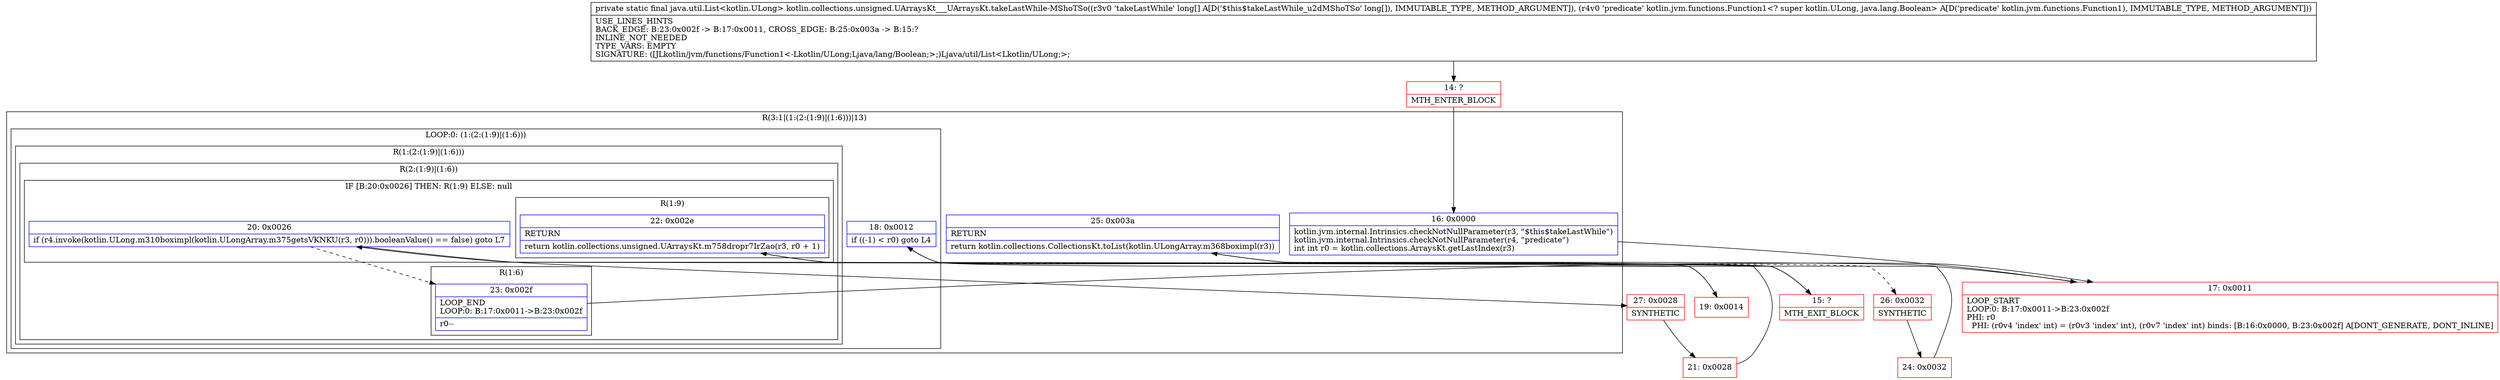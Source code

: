 digraph "CFG forkotlin.collections.unsigned.UArraysKt___UArraysKt.takeLastWhile\-MShoTSo([JLkotlin\/jvm\/functions\/Function1;)Ljava\/util\/List;" {
subgraph cluster_Region_515701098 {
label = "R(3:1|(1:(2:(1:9)|(1:6)))|13)";
node [shape=record,color=blue];
Node_16 [shape=record,label="{16\:\ 0x0000|kotlin.jvm.internal.Intrinsics.checkNotNullParameter(r3, \"$this$takeLastWhile\")\lkotlin.jvm.internal.Intrinsics.checkNotNullParameter(r4, \"predicate\")\lint int r0 = kotlin.collections.ArraysKt.getLastIndex(r3)\l}"];
subgraph cluster_LoopRegion_1253453034 {
label = "LOOP:0: (1:(2:(1:9)|(1:6)))";
node [shape=record,color=blue];
Node_18 [shape=record,label="{18\:\ 0x0012|if ((\-1) \< r0) goto L4\l}"];
subgraph cluster_Region_999456274 {
label = "R(1:(2:(1:9)|(1:6)))";
node [shape=record,color=blue];
subgraph cluster_Region_1567585800 {
label = "R(2:(1:9)|(1:6))";
node [shape=record,color=blue];
subgraph cluster_IfRegion_237726933 {
label = "IF [B:20:0x0026] THEN: R(1:9) ELSE: null";
node [shape=record,color=blue];
Node_20 [shape=record,label="{20\:\ 0x0026|if (r4.invoke(kotlin.ULong.m310boximpl(kotlin.ULongArray.m375getsVKNKU(r3, r0))).booleanValue() == false) goto L7\l}"];
subgraph cluster_Region_1998955475 {
label = "R(1:9)";
node [shape=record,color=blue];
Node_22 [shape=record,label="{22\:\ 0x002e|RETURN\l|return kotlin.collections.unsigned.UArraysKt.m758dropr7IrZao(r3, r0 + 1)\l}"];
}
}
subgraph cluster_Region_1026915069 {
label = "R(1:6)";
node [shape=record,color=blue];
Node_23 [shape=record,label="{23\:\ 0x002f|LOOP_END\lLOOP:0: B:17:0x0011\-\>B:23:0x002f\l|r0\-\-\l}"];
}
}
}
}
Node_25 [shape=record,label="{25\:\ 0x003a|RETURN\l|return kotlin.collections.CollectionsKt.toList(kotlin.ULongArray.m368boximpl(r3))\l}"];
}
Node_14 [shape=record,color=red,label="{14\:\ ?|MTH_ENTER_BLOCK\l}"];
Node_17 [shape=record,color=red,label="{17\:\ 0x0011|LOOP_START\lLOOP:0: B:17:0x0011\-\>B:23:0x002f\lPHI: r0 \l  PHI: (r0v4 'index' int) = (r0v3 'index' int), (r0v7 'index' int) binds: [B:16:0x0000, B:23:0x002f] A[DONT_GENERATE, DONT_INLINE]\l}"];
Node_19 [shape=record,color=red,label="{19\:\ 0x0014}"];
Node_27 [shape=record,color=red,label="{27\:\ 0x0028|SYNTHETIC\l}"];
Node_21 [shape=record,color=red,label="{21\:\ 0x0028}"];
Node_15 [shape=record,color=red,label="{15\:\ ?|MTH_EXIT_BLOCK\l}"];
Node_26 [shape=record,color=red,label="{26\:\ 0x0032|SYNTHETIC\l}"];
Node_24 [shape=record,color=red,label="{24\:\ 0x0032}"];
MethodNode[shape=record,label="{private static final java.util.List\<kotlin.ULong\> kotlin.collections.unsigned.UArraysKt___UArraysKt.takeLastWhile\-MShoTSo((r3v0 'takeLastWhile' long[] A[D('$this$takeLastWhile_u2dMShoTSo' long[]), IMMUTABLE_TYPE, METHOD_ARGUMENT]), (r4v0 'predicate' kotlin.jvm.functions.Function1\<? super kotlin.ULong, java.lang.Boolean\> A[D('predicate' kotlin.jvm.functions.Function1), IMMUTABLE_TYPE, METHOD_ARGUMENT]))  | USE_LINES_HINTS\lBACK_EDGE: B:23:0x002f \-\> B:17:0x0011, CROSS_EDGE: B:25:0x003a \-\> B:15:?\lINLINE_NOT_NEEDED\lTYPE_VARS: EMPTY\lSIGNATURE: ([JLkotlin\/jvm\/functions\/Function1\<\-Lkotlin\/ULong;Ljava\/lang\/Boolean;\>;)Ljava\/util\/List\<Lkotlin\/ULong;\>;\l}"];
MethodNode -> Node_14;Node_16 -> Node_17;
Node_18 -> Node_19;
Node_18 -> Node_26[style=dashed];
Node_20 -> Node_23[style=dashed];
Node_20 -> Node_27;
Node_22 -> Node_15;
Node_23 -> Node_17;
Node_25 -> Node_15;
Node_14 -> Node_16;
Node_17 -> Node_18;
Node_19 -> Node_20;
Node_27 -> Node_21;
Node_21 -> Node_22;
Node_26 -> Node_24;
Node_24 -> Node_25;
}

